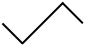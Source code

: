 <?xml version="1.0" encoding="UTF-8"?>
<dia:diagram xmlns:dia="http://www.lysator.liu.se/~alla/dia/">
  <dia:layer name="Arrière-plan" visible="true">
    <dia:object type="Standard - PolyLine" version="0" id="O0">
      <dia:attribute name="obj_pos">
        <dia:point val="1,7.05"/>
      </dia:attribute>
      <dia:attribute name="obj_bb">
        <dia:rectangle val="0.929,6.979;2.071,8.121"/>
      </dia:attribute>
      <dia:attribute name="poly_points">
        <dia:point val="1,7.05"/>
        <dia:point val="2,8.05"/>
      </dia:attribute>
    </dia:object>
    <dia:object type="Standard - PolyLine" version="0" id="O1">
      <dia:attribute name="obj_pos">
        <dia:point val="4.021,6.046"/>
      </dia:attribute>
      <dia:attribute name="obj_bb">
        <dia:rectangle val="3.95,5.975;5.091,7.116"/>
      </dia:attribute>
      <dia:attribute name="poly_points">
        <dia:point val="4.021,6.046"/>
        <dia:point val="5.021,7.046"/>
      </dia:attribute>
    </dia:object>
    <dia:object type="Standard - PolyLine" version="0" id="O2">
      <dia:attribute name="obj_pos">
        <dia:point val="4.05,6"/>
      </dia:attribute>
      <dia:attribute name="obj_bb">
        <dia:rectangle val="1.904,5.929;4.121,8.146"/>
      </dia:attribute>
      <dia:attribute name="poly_points">
        <dia:point val="4.05,6"/>
        <dia:point val="1.975,8.075"/>
      </dia:attribute>
    </dia:object>
  </dia:layer>
</dia:diagram>
